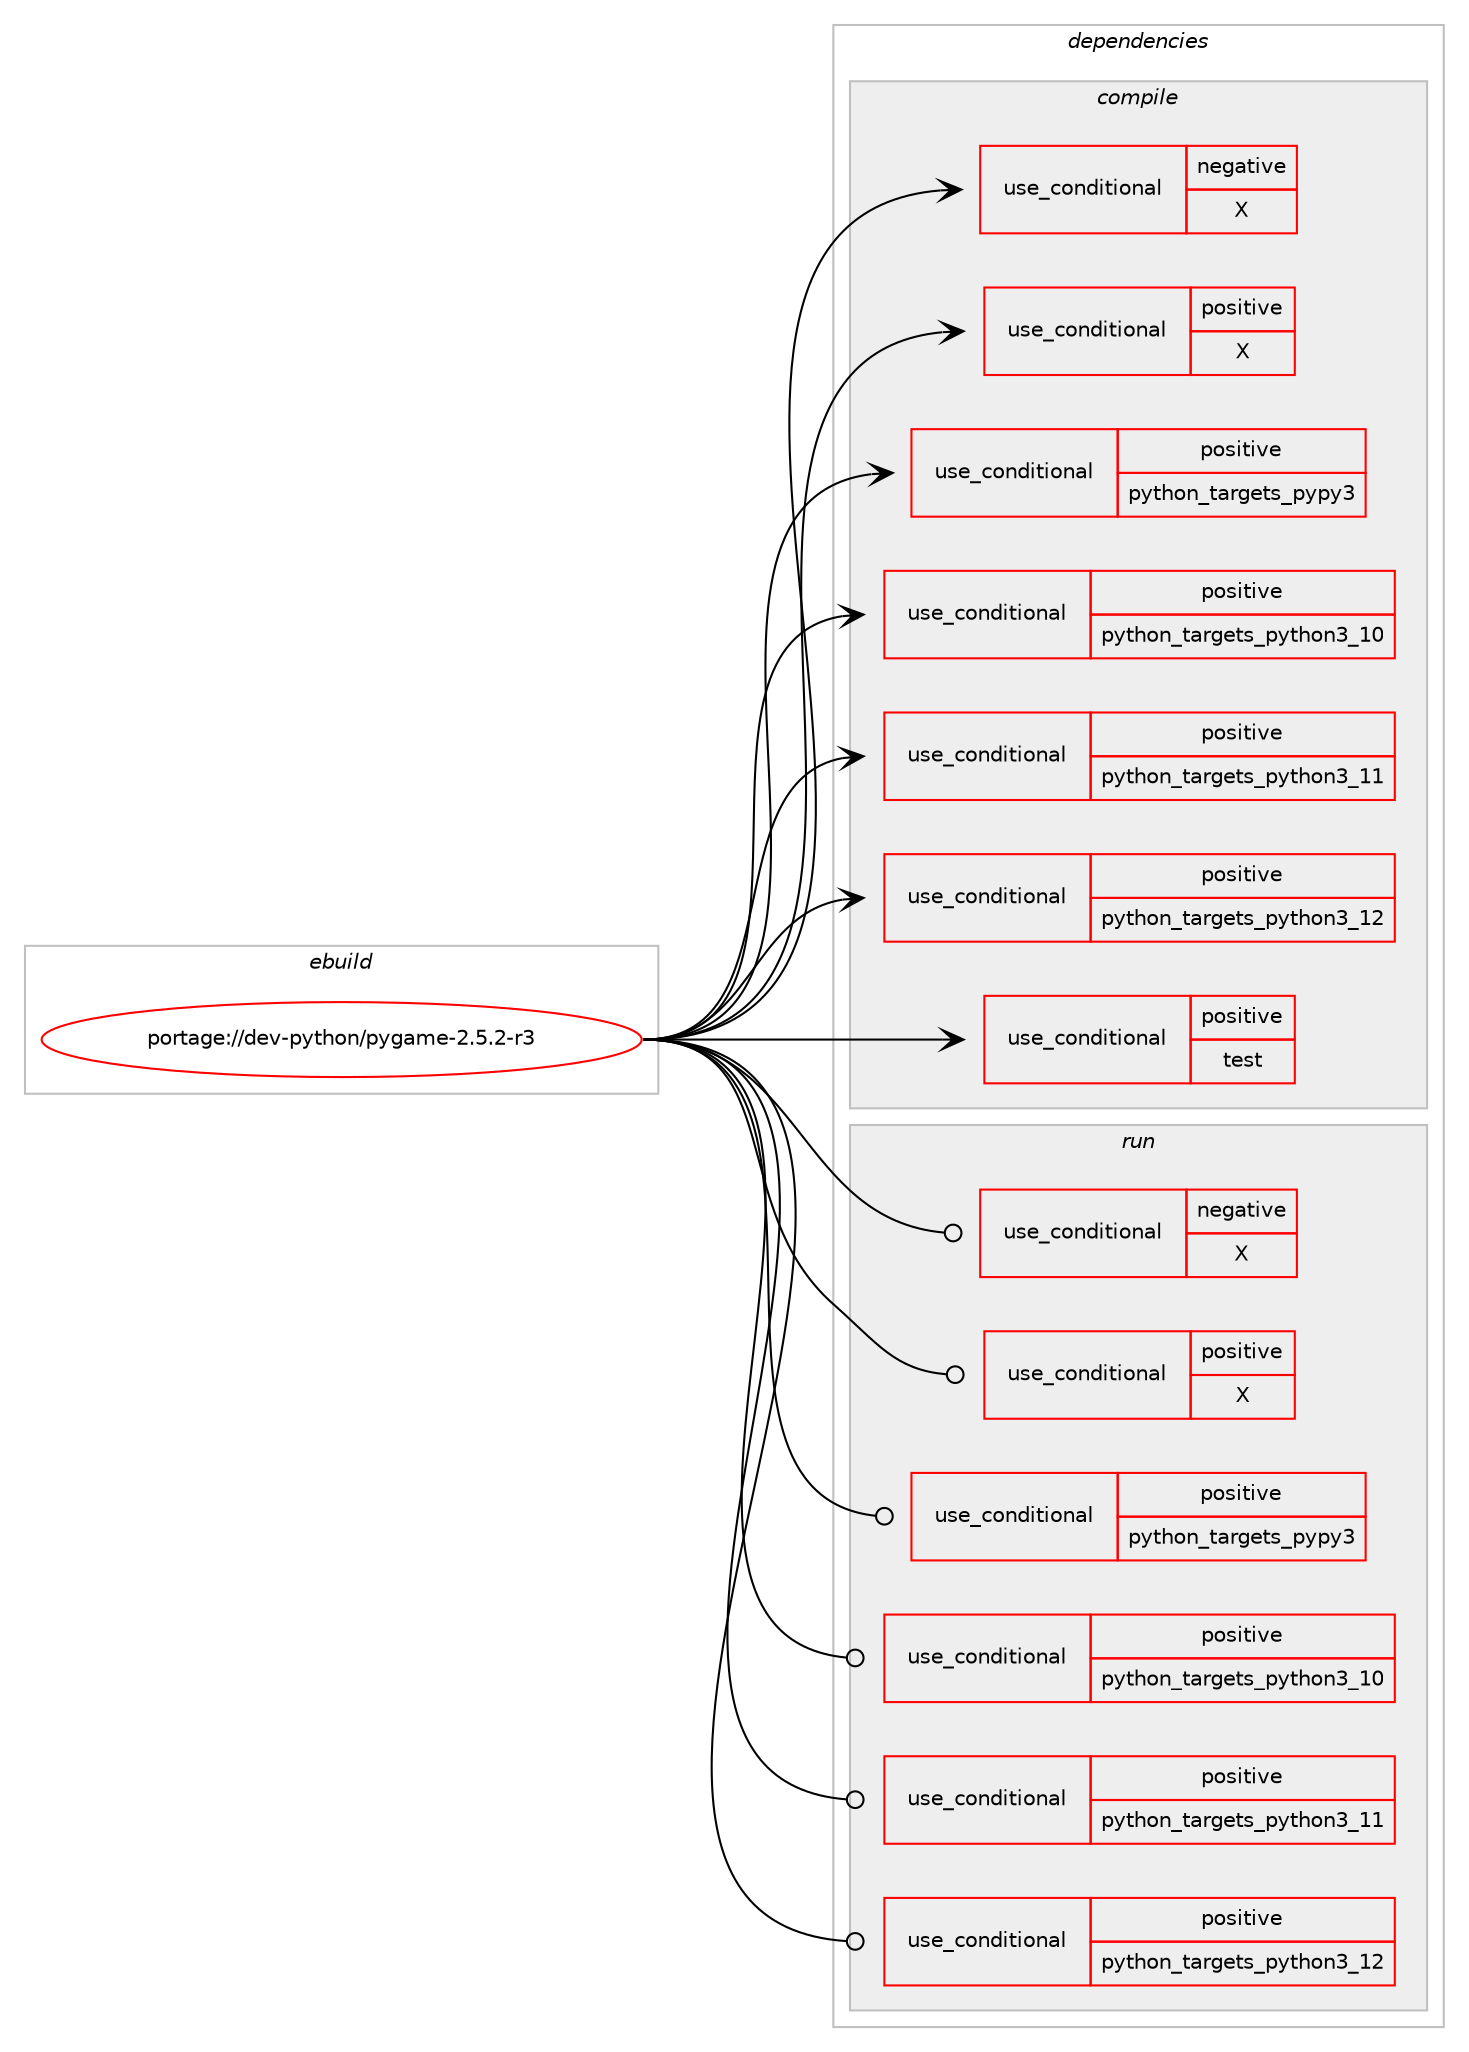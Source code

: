 digraph prolog {

# *************
# Graph options
# *************

newrank=true;
concentrate=true;
compound=true;
graph [rankdir=LR,fontname=Helvetica,fontsize=10,ranksep=1.5];#, ranksep=2.5, nodesep=0.2];
edge  [arrowhead=vee];
node  [fontname=Helvetica,fontsize=10];

# **********
# The ebuild
# **********

subgraph cluster_leftcol {
color=gray;
rank=same;
label=<<i>ebuild</i>>;
id [label="portage://dev-python/pygame-2.5.2-r3", color=red, width=4, href="../dev-python/pygame-2.5.2-r3.svg"];
}

# ****************
# The dependencies
# ****************

subgraph cluster_midcol {
color=gray;
label=<<i>dependencies</i>>;
subgraph cluster_compile {
fillcolor="#eeeeee";
style=filled;
label=<<i>compile</i>>;
subgraph cond35749 {
dependency78533 [label=<<TABLE BORDER="0" CELLBORDER="1" CELLSPACING="0" CELLPADDING="4"><TR><TD ROWSPAN="3" CELLPADDING="10">use_conditional</TD></TR><TR><TD>negative</TD></TR><TR><TD>X</TD></TR></TABLE>>, shape=none, color=red];
# *** BEGIN UNKNOWN DEPENDENCY TYPE (TODO) ***
# dependency78533 -> package_dependency(portage://dev-python/pygame-2.5.2-r3,install,no,media-libs,libsdl2,none,[,,],[],[use(enable(threads),positive)])
# *** END UNKNOWN DEPENDENCY TYPE (TODO) ***

}
id:e -> dependency78533:w [weight=20,style="solid",arrowhead="vee"];
subgraph cond35750 {
dependency78534 [label=<<TABLE BORDER="0" CELLBORDER="1" CELLSPACING="0" CELLPADDING="4"><TR><TD ROWSPAN="3" CELLPADDING="10">use_conditional</TD></TR><TR><TD>positive</TD></TR><TR><TD>X</TD></TR></TABLE>>, shape=none, color=red];
# *** BEGIN UNKNOWN DEPENDENCY TYPE (TODO) ***
# dependency78534 -> package_dependency(portage://dev-python/pygame-2.5.2-r3,install,no,media-libs,libsdl2,none,[,,],[],[use(optenable(opengl),none),use(enable(threads),positive),use(enable(video),none),use(enable(X),none)])
# *** END UNKNOWN DEPENDENCY TYPE (TODO) ***

}
id:e -> dependency78534:w [weight=20,style="solid",arrowhead="vee"];
subgraph cond35751 {
dependency78535 [label=<<TABLE BORDER="0" CELLBORDER="1" CELLSPACING="0" CELLPADDING="4"><TR><TD ROWSPAN="3" CELLPADDING="10">use_conditional</TD></TR><TR><TD>positive</TD></TR><TR><TD>python_targets_pypy3</TD></TR></TABLE>>, shape=none, color=red];
# *** BEGIN UNKNOWN DEPENDENCY TYPE (TODO) ***
# dependency78535 -> package_dependency(portage://dev-python/pygame-2.5.2-r3,install,no,dev-python,pypy3,none,[,,],any_same_slot,[])
# *** END UNKNOWN DEPENDENCY TYPE (TODO) ***

}
id:e -> dependency78535:w [weight=20,style="solid",arrowhead="vee"];
subgraph cond35752 {
dependency78536 [label=<<TABLE BORDER="0" CELLBORDER="1" CELLSPACING="0" CELLPADDING="4"><TR><TD ROWSPAN="3" CELLPADDING="10">use_conditional</TD></TR><TR><TD>positive</TD></TR><TR><TD>python_targets_python3_10</TD></TR></TABLE>>, shape=none, color=red];
# *** BEGIN UNKNOWN DEPENDENCY TYPE (TODO) ***
# dependency78536 -> package_dependency(portage://dev-python/pygame-2.5.2-r3,install,no,dev-lang,python,none,[,,],[slot(3.10)],[])
# *** END UNKNOWN DEPENDENCY TYPE (TODO) ***

}
id:e -> dependency78536:w [weight=20,style="solid",arrowhead="vee"];
subgraph cond35753 {
dependency78537 [label=<<TABLE BORDER="0" CELLBORDER="1" CELLSPACING="0" CELLPADDING="4"><TR><TD ROWSPAN="3" CELLPADDING="10">use_conditional</TD></TR><TR><TD>positive</TD></TR><TR><TD>python_targets_python3_11</TD></TR></TABLE>>, shape=none, color=red];
# *** BEGIN UNKNOWN DEPENDENCY TYPE (TODO) ***
# dependency78537 -> package_dependency(portage://dev-python/pygame-2.5.2-r3,install,no,dev-lang,python,none,[,,],[slot(3.11)],[])
# *** END UNKNOWN DEPENDENCY TYPE (TODO) ***

}
id:e -> dependency78537:w [weight=20,style="solid",arrowhead="vee"];
subgraph cond35754 {
dependency78538 [label=<<TABLE BORDER="0" CELLBORDER="1" CELLSPACING="0" CELLPADDING="4"><TR><TD ROWSPAN="3" CELLPADDING="10">use_conditional</TD></TR><TR><TD>positive</TD></TR><TR><TD>python_targets_python3_12</TD></TR></TABLE>>, shape=none, color=red];
# *** BEGIN UNKNOWN DEPENDENCY TYPE (TODO) ***
# dependency78538 -> package_dependency(portage://dev-python/pygame-2.5.2-r3,install,no,dev-lang,python,none,[,,],[slot(3.12)],[])
# *** END UNKNOWN DEPENDENCY TYPE (TODO) ***

}
id:e -> dependency78538:w [weight=20,style="solid",arrowhead="vee"];
subgraph cond35755 {
dependency78539 [label=<<TABLE BORDER="0" CELLBORDER="1" CELLSPACING="0" CELLPADDING="4"><TR><TD ROWSPAN="3" CELLPADDING="10">use_conditional</TD></TR><TR><TD>positive</TD></TR><TR><TD>test</TD></TR></TABLE>>, shape=none, color=red];
# *** BEGIN UNKNOWN DEPENDENCY TYPE (TODO) ***
# dependency78539 -> package_dependency(portage://dev-python/pygame-2.5.2-r3,install,no,media-libs,sdl2-image,none,[,,],[],[use(enable(gif),none),use(enable(jpeg),none),use(enable(png),none),use(enable(tiff),none),use(enable(webp),none)])
# *** END UNKNOWN DEPENDENCY TYPE (TODO) ***

# *** BEGIN UNKNOWN DEPENDENCY TYPE (TODO) ***
# dependency78539 -> package_dependency(portage://dev-python/pygame-2.5.2-r3,install,no,media-libs,sdl2-mixer,none,[,,],[],[use(enable(mp3),none),use(enable(vorbis),none),use(enable(wav),none)])
# *** END UNKNOWN DEPENDENCY TYPE (TODO) ***

}
id:e -> dependency78539:w [weight=20,style="solid",arrowhead="vee"];
# *** BEGIN UNKNOWN DEPENDENCY TYPE (TODO) ***
# id -> package_dependency(portage://dev-python/pygame-2.5.2-r3,install,no,dev-python,numpy,none,[,,],[],[use(optenable(python_targets_pypy3),negative),use(optenable(python_targets_python3_10),negative),use(optenable(python_targets_python3_11),negative),use(optenable(python_targets_python3_12),negative)])
# *** END UNKNOWN DEPENDENCY TYPE (TODO) ***

# *** BEGIN UNKNOWN DEPENDENCY TYPE (TODO) ***
# id -> package_dependency(portage://dev-python/pygame-2.5.2-r3,install,no,media-libs,freetype,none,[,,],[],[])
# *** END UNKNOWN DEPENDENCY TYPE (TODO) ***

# *** BEGIN UNKNOWN DEPENDENCY TYPE (TODO) ***
# id -> package_dependency(portage://dev-python/pygame-2.5.2-r3,install,no,media-libs,libjpeg-turbo,none,[,,],any_same_slot,[])
# *** END UNKNOWN DEPENDENCY TYPE (TODO) ***

# *** BEGIN UNKNOWN DEPENDENCY TYPE (TODO) ***
# id -> package_dependency(portage://dev-python/pygame-2.5.2-r3,install,no,media-libs,libpng,none,[,,],any_same_slot,[])
# *** END UNKNOWN DEPENDENCY TYPE (TODO) ***

# *** BEGIN UNKNOWN DEPENDENCY TYPE (TODO) ***
# id -> package_dependency(portage://dev-python/pygame-2.5.2-r3,install,no,media-libs,portmidi,none,[,,],[],[])
# *** END UNKNOWN DEPENDENCY TYPE (TODO) ***

# *** BEGIN UNKNOWN DEPENDENCY TYPE (TODO) ***
# id -> package_dependency(portage://dev-python/pygame-2.5.2-r3,install,no,media-libs,sdl2-image,none,[,,],[],[])
# *** END UNKNOWN DEPENDENCY TYPE (TODO) ***

# *** BEGIN UNKNOWN DEPENDENCY TYPE (TODO) ***
# id -> package_dependency(portage://dev-python/pygame-2.5.2-r3,install,no,media-libs,sdl2-mixer,none,[,,],[],[])
# *** END UNKNOWN DEPENDENCY TYPE (TODO) ***

# *** BEGIN UNKNOWN DEPENDENCY TYPE (TODO) ***
# id -> package_dependency(portage://dev-python/pygame-2.5.2-r3,install,no,media-libs,sdl2-ttf,none,[,,],[],[])
# *** END UNKNOWN DEPENDENCY TYPE (TODO) ***

}
subgraph cluster_compileandrun {
fillcolor="#eeeeee";
style=filled;
label=<<i>compile and run</i>>;
}
subgraph cluster_run {
fillcolor="#eeeeee";
style=filled;
label=<<i>run</i>>;
subgraph cond35756 {
dependency78540 [label=<<TABLE BORDER="0" CELLBORDER="1" CELLSPACING="0" CELLPADDING="4"><TR><TD ROWSPAN="3" CELLPADDING="10">use_conditional</TD></TR><TR><TD>negative</TD></TR><TR><TD>X</TD></TR></TABLE>>, shape=none, color=red];
# *** BEGIN UNKNOWN DEPENDENCY TYPE (TODO) ***
# dependency78540 -> package_dependency(portage://dev-python/pygame-2.5.2-r3,run,no,media-libs,libsdl2,none,[,,],[],[use(enable(threads),positive)])
# *** END UNKNOWN DEPENDENCY TYPE (TODO) ***

}
id:e -> dependency78540:w [weight=20,style="solid",arrowhead="odot"];
subgraph cond35757 {
dependency78541 [label=<<TABLE BORDER="0" CELLBORDER="1" CELLSPACING="0" CELLPADDING="4"><TR><TD ROWSPAN="3" CELLPADDING="10">use_conditional</TD></TR><TR><TD>positive</TD></TR><TR><TD>X</TD></TR></TABLE>>, shape=none, color=red];
# *** BEGIN UNKNOWN DEPENDENCY TYPE (TODO) ***
# dependency78541 -> package_dependency(portage://dev-python/pygame-2.5.2-r3,run,no,media-libs,libsdl2,none,[,,],[],[use(optenable(opengl),none),use(enable(threads),positive),use(enable(video),none),use(enable(X),none)])
# *** END UNKNOWN DEPENDENCY TYPE (TODO) ***

}
id:e -> dependency78541:w [weight=20,style="solid",arrowhead="odot"];
subgraph cond35758 {
dependency78542 [label=<<TABLE BORDER="0" CELLBORDER="1" CELLSPACING="0" CELLPADDING="4"><TR><TD ROWSPAN="3" CELLPADDING="10">use_conditional</TD></TR><TR><TD>positive</TD></TR><TR><TD>python_targets_pypy3</TD></TR></TABLE>>, shape=none, color=red];
# *** BEGIN UNKNOWN DEPENDENCY TYPE (TODO) ***
# dependency78542 -> package_dependency(portage://dev-python/pygame-2.5.2-r3,run,no,dev-python,pypy3,none,[,,],any_same_slot,[])
# *** END UNKNOWN DEPENDENCY TYPE (TODO) ***

}
id:e -> dependency78542:w [weight=20,style="solid",arrowhead="odot"];
subgraph cond35759 {
dependency78543 [label=<<TABLE BORDER="0" CELLBORDER="1" CELLSPACING="0" CELLPADDING="4"><TR><TD ROWSPAN="3" CELLPADDING="10">use_conditional</TD></TR><TR><TD>positive</TD></TR><TR><TD>python_targets_python3_10</TD></TR></TABLE>>, shape=none, color=red];
# *** BEGIN UNKNOWN DEPENDENCY TYPE (TODO) ***
# dependency78543 -> package_dependency(portage://dev-python/pygame-2.5.2-r3,run,no,dev-lang,python,none,[,,],[slot(3.10)],[])
# *** END UNKNOWN DEPENDENCY TYPE (TODO) ***

}
id:e -> dependency78543:w [weight=20,style="solid",arrowhead="odot"];
subgraph cond35760 {
dependency78544 [label=<<TABLE BORDER="0" CELLBORDER="1" CELLSPACING="0" CELLPADDING="4"><TR><TD ROWSPAN="3" CELLPADDING="10">use_conditional</TD></TR><TR><TD>positive</TD></TR><TR><TD>python_targets_python3_11</TD></TR></TABLE>>, shape=none, color=red];
# *** BEGIN UNKNOWN DEPENDENCY TYPE (TODO) ***
# dependency78544 -> package_dependency(portage://dev-python/pygame-2.5.2-r3,run,no,dev-lang,python,none,[,,],[slot(3.11)],[])
# *** END UNKNOWN DEPENDENCY TYPE (TODO) ***

}
id:e -> dependency78544:w [weight=20,style="solid",arrowhead="odot"];
subgraph cond35761 {
dependency78545 [label=<<TABLE BORDER="0" CELLBORDER="1" CELLSPACING="0" CELLPADDING="4"><TR><TD ROWSPAN="3" CELLPADDING="10">use_conditional</TD></TR><TR><TD>positive</TD></TR><TR><TD>python_targets_python3_12</TD></TR></TABLE>>, shape=none, color=red];
# *** BEGIN UNKNOWN DEPENDENCY TYPE (TODO) ***
# dependency78545 -> package_dependency(portage://dev-python/pygame-2.5.2-r3,run,no,dev-lang,python,none,[,,],[slot(3.12)],[])
# *** END UNKNOWN DEPENDENCY TYPE (TODO) ***

}
id:e -> dependency78545:w [weight=20,style="solid",arrowhead="odot"];
# *** BEGIN UNKNOWN DEPENDENCY TYPE (TODO) ***
# id -> package_dependency(portage://dev-python/pygame-2.5.2-r3,run,no,dev-python,numpy,none,[,,],[],[use(optenable(python_targets_pypy3),negative),use(optenable(python_targets_python3_10),negative),use(optenable(python_targets_python3_11),negative),use(optenable(python_targets_python3_12),negative)])
# *** END UNKNOWN DEPENDENCY TYPE (TODO) ***

# *** BEGIN UNKNOWN DEPENDENCY TYPE (TODO) ***
# id -> package_dependency(portage://dev-python/pygame-2.5.2-r3,run,no,media-libs,fontconfig,none,[,,],[],[])
# *** END UNKNOWN DEPENDENCY TYPE (TODO) ***

# *** BEGIN UNKNOWN DEPENDENCY TYPE (TODO) ***
# id -> package_dependency(portage://dev-python/pygame-2.5.2-r3,run,no,media-libs,freetype,none,[,,],[],[])
# *** END UNKNOWN DEPENDENCY TYPE (TODO) ***

# *** BEGIN UNKNOWN DEPENDENCY TYPE (TODO) ***
# id -> package_dependency(portage://dev-python/pygame-2.5.2-r3,run,no,media-libs,libjpeg-turbo,none,[,,],any_same_slot,[])
# *** END UNKNOWN DEPENDENCY TYPE (TODO) ***

# *** BEGIN UNKNOWN DEPENDENCY TYPE (TODO) ***
# id -> package_dependency(portage://dev-python/pygame-2.5.2-r3,run,no,media-libs,libpng,none,[,,],any_same_slot,[])
# *** END UNKNOWN DEPENDENCY TYPE (TODO) ***

# *** BEGIN UNKNOWN DEPENDENCY TYPE (TODO) ***
# id -> package_dependency(portage://dev-python/pygame-2.5.2-r3,run,no,media-libs,portmidi,none,[,,],[],[])
# *** END UNKNOWN DEPENDENCY TYPE (TODO) ***

# *** BEGIN UNKNOWN DEPENDENCY TYPE (TODO) ***
# id -> package_dependency(portage://dev-python/pygame-2.5.2-r3,run,no,media-libs,sdl2-image,none,[,,],[],[])
# *** END UNKNOWN DEPENDENCY TYPE (TODO) ***

# *** BEGIN UNKNOWN DEPENDENCY TYPE (TODO) ***
# id -> package_dependency(portage://dev-python/pygame-2.5.2-r3,run,no,media-libs,sdl2-mixer,none,[,,],[],[])
# *** END UNKNOWN DEPENDENCY TYPE (TODO) ***

# *** BEGIN UNKNOWN DEPENDENCY TYPE (TODO) ***
# id -> package_dependency(portage://dev-python/pygame-2.5.2-r3,run,no,media-libs,sdl2-ttf,none,[,,],[],[])
# *** END UNKNOWN DEPENDENCY TYPE (TODO) ***

}
}

# **************
# The candidates
# **************

subgraph cluster_choices {
rank=same;
color=gray;
label=<<i>candidates</i>>;

}

}
